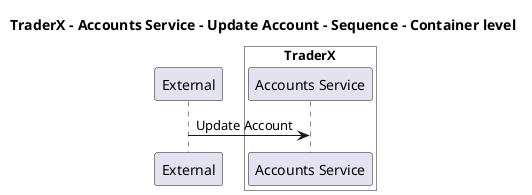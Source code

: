 @startuml

title TraderX - Accounts Service - Update Account - Sequence - Container level

participant "External" as C4InterFlow.SoftwareSystems.ExternalSystem

box "TraderX" #White
    participant "Accounts Service" as TraderX.SoftwareSystems.TraderX.Containers.AccountsService
end box


C4InterFlow.SoftwareSystems.ExternalSystem -> TraderX.SoftwareSystems.TraderX.Containers.AccountsService : Update Account


@enduml
